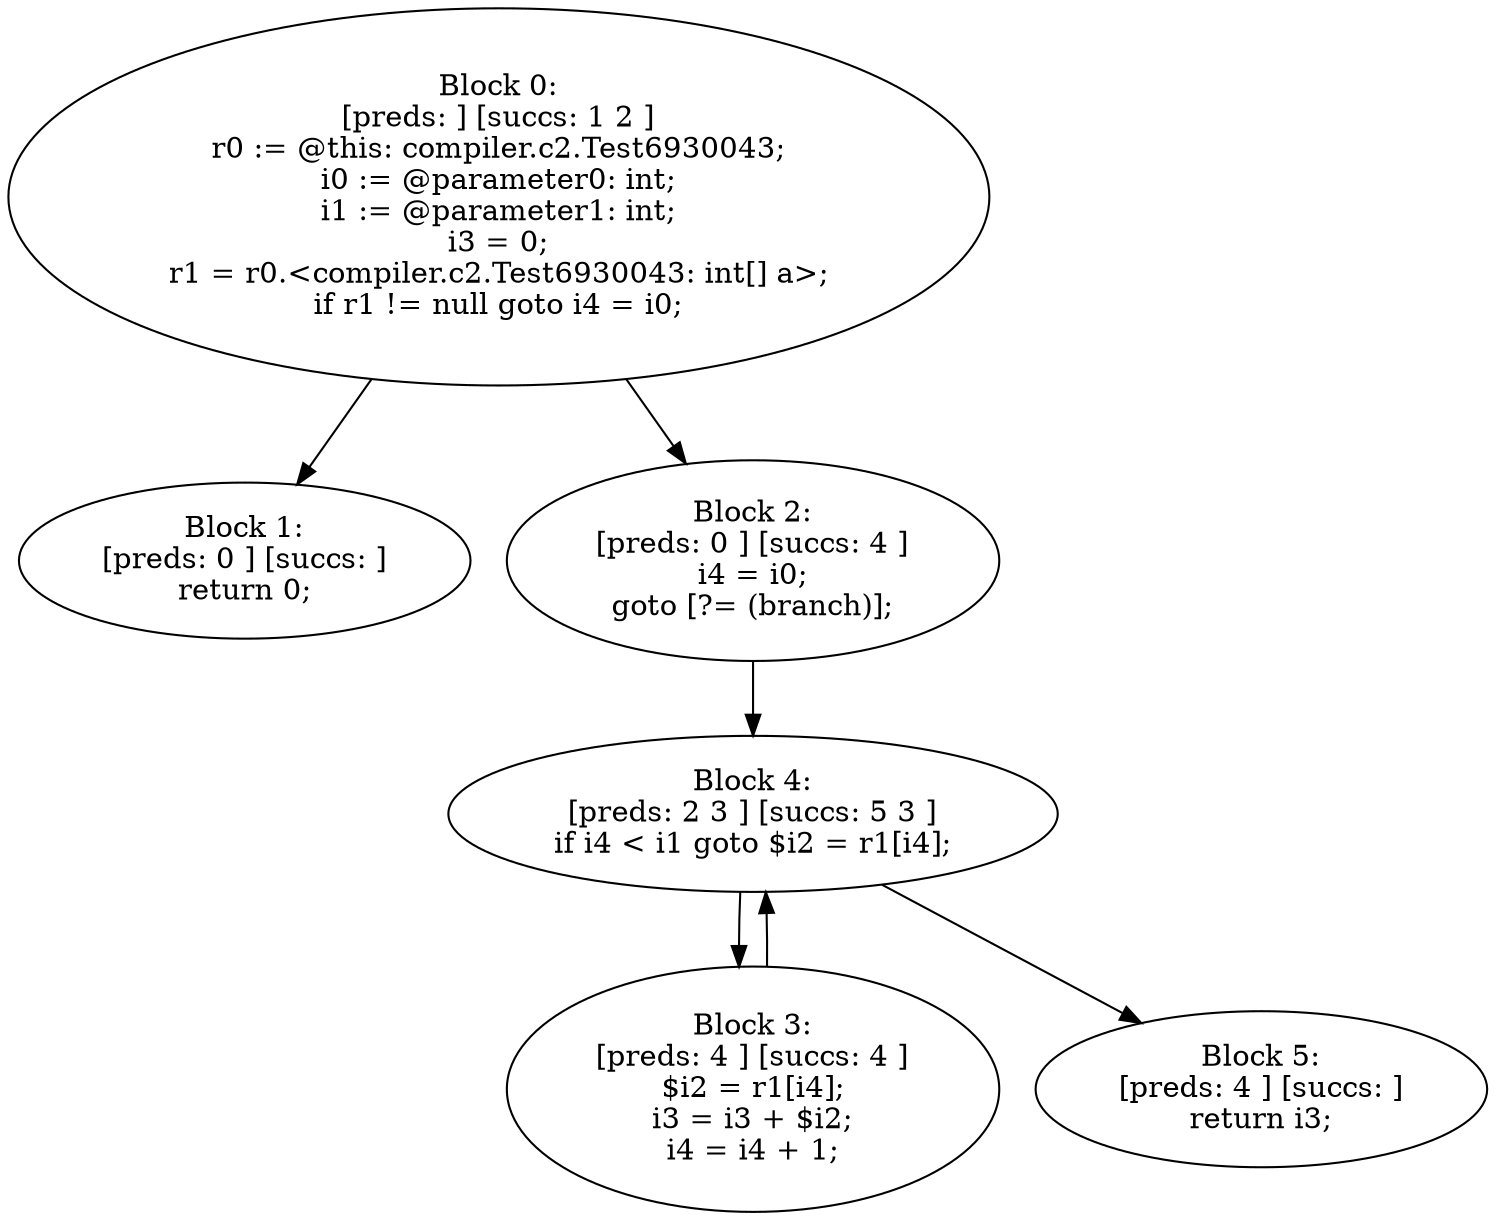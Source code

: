 digraph "unitGraph" {
    "Block 0:
[preds: ] [succs: 1 2 ]
r0 := @this: compiler.c2.Test6930043;
i0 := @parameter0: int;
i1 := @parameter1: int;
i3 = 0;
r1 = r0.<compiler.c2.Test6930043: int[] a>;
if r1 != null goto i4 = i0;
"
    "Block 1:
[preds: 0 ] [succs: ]
return 0;
"
    "Block 2:
[preds: 0 ] [succs: 4 ]
i4 = i0;
goto [?= (branch)];
"
    "Block 3:
[preds: 4 ] [succs: 4 ]
$i2 = r1[i4];
i3 = i3 + $i2;
i4 = i4 + 1;
"
    "Block 4:
[preds: 2 3 ] [succs: 5 3 ]
if i4 < i1 goto $i2 = r1[i4];
"
    "Block 5:
[preds: 4 ] [succs: ]
return i3;
"
    "Block 0:
[preds: ] [succs: 1 2 ]
r0 := @this: compiler.c2.Test6930043;
i0 := @parameter0: int;
i1 := @parameter1: int;
i3 = 0;
r1 = r0.<compiler.c2.Test6930043: int[] a>;
if r1 != null goto i4 = i0;
"->"Block 1:
[preds: 0 ] [succs: ]
return 0;
";
    "Block 0:
[preds: ] [succs: 1 2 ]
r0 := @this: compiler.c2.Test6930043;
i0 := @parameter0: int;
i1 := @parameter1: int;
i3 = 0;
r1 = r0.<compiler.c2.Test6930043: int[] a>;
if r1 != null goto i4 = i0;
"->"Block 2:
[preds: 0 ] [succs: 4 ]
i4 = i0;
goto [?= (branch)];
";
    "Block 2:
[preds: 0 ] [succs: 4 ]
i4 = i0;
goto [?= (branch)];
"->"Block 4:
[preds: 2 3 ] [succs: 5 3 ]
if i4 < i1 goto $i2 = r1[i4];
";
    "Block 3:
[preds: 4 ] [succs: 4 ]
$i2 = r1[i4];
i3 = i3 + $i2;
i4 = i4 + 1;
"->"Block 4:
[preds: 2 3 ] [succs: 5 3 ]
if i4 < i1 goto $i2 = r1[i4];
";
    "Block 4:
[preds: 2 3 ] [succs: 5 3 ]
if i4 < i1 goto $i2 = r1[i4];
"->"Block 5:
[preds: 4 ] [succs: ]
return i3;
";
    "Block 4:
[preds: 2 3 ] [succs: 5 3 ]
if i4 < i1 goto $i2 = r1[i4];
"->"Block 3:
[preds: 4 ] [succs: 4 ]
$i2 = r1[i4];
i3 = i3 + $i2;
i4 = i4 + 1;
";
}
